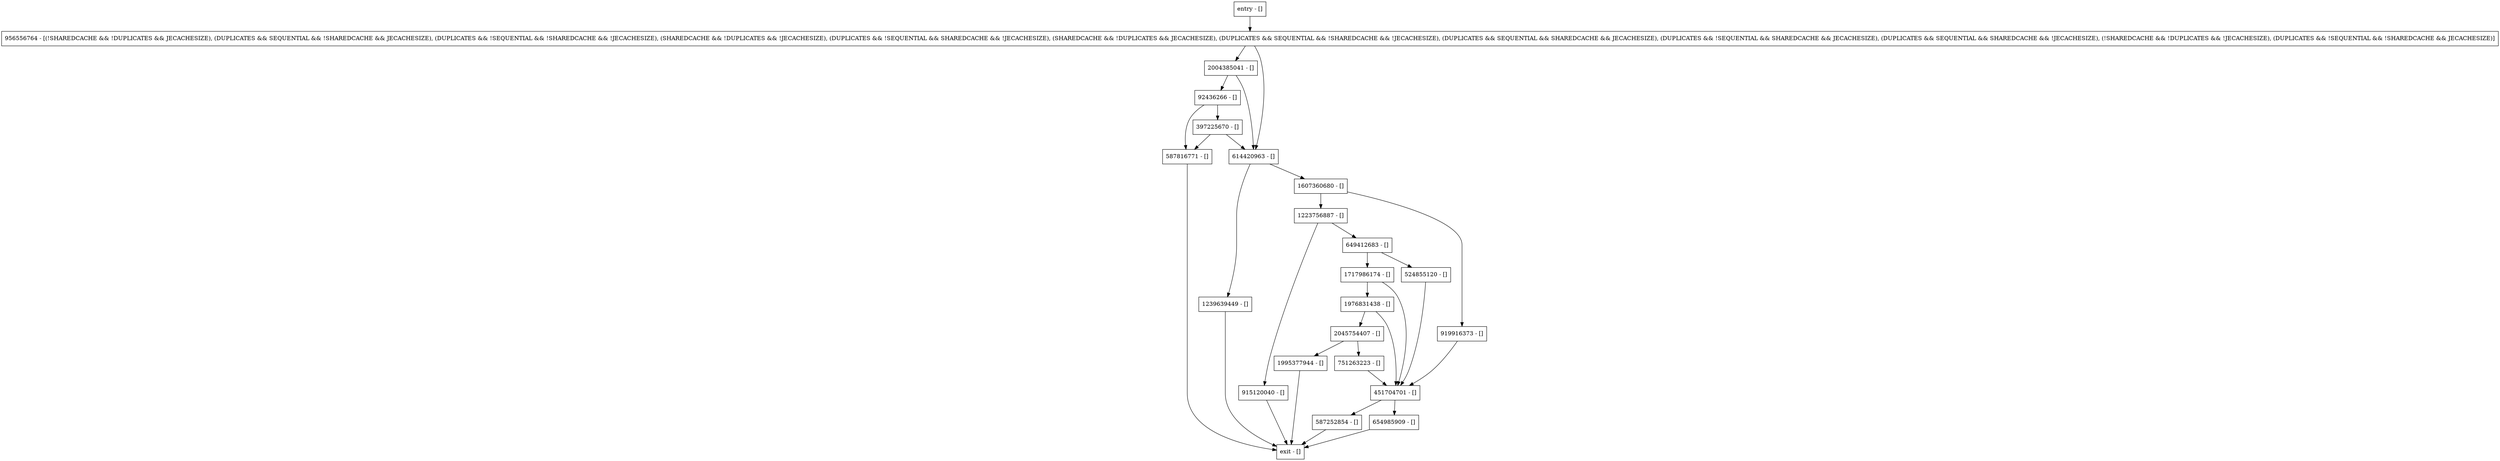 digraph <init> {
node [shape=record];
451704701 [label="451704701 - []"];
2004385041 [label="2004385041 - []"];
1223756887 [label="1223756887 - []"];
649412683 [label="649412683 - []"];
587252854 [label="587252854 - []"];
654985909 [label="654985909 - []"];
1717986174 [label="1717986174 - []"];
92436266 [label="92436266 - []"];
1995377944 [label="1995377944 - []"];
397225670 [label="397225670 - []"];
1607360680 [label="1607360680 - []"];
915120040 [label="915120040 - []"];
entry [label="entry - []"];
exit [label="exit - []"];
751263223 [label="751263223 - []"];
524855120 [label="524855120 - []"];
587816771 [label="587816771 - []"];
2045754407 [label="2045754407 - []"];
956556764 [label="956556764 - [(!SHAREDCACHE && !DUPLICATES && JECACHESIZE), (DUPLICATES && SEQUENTIAL && !SHAREDCACHE && JECACHESIZE), (DUPLICATES && !SEQUENTIAL && !SHAREDCACHE && !JECACHESIZE), (SHAREDCACHE && !DUPLICATES && !JECACHESIZE), (DUPLICATES && !SEQUENTIAL && SHAREDCACHE && !JECACHESIZE), (SHAREDCACHE && !DUPLICATES && JECACHESIZE), (DUPLICATES && SEQUENTIAL && !SHAREDCACHE && !JECACHESIZE), (DUPLICATES && SEQUENTIAL && SHAREDCACHE && JECACHESIZE), (DUPLICATES && !SEQUENTIAL && SHAREDCACHE && JECACHESIZE), (DUPLICATES && SEQUENTIAL && SHAREDCACHE && !JECACHESIZE), (!SHAREDCACHE && !DUPLICATES && !JECACHESIZE), (DUPLICATES && !SEQUENTIAL && !SHAREDCACHE && JECACHESIZE)]"];
919916373 [label="919916373 - []"];
1976831438 [label="1976831438 - []"];
614420963 [label="614420963 - []"];
1239639449 [label="1239639449 - []"];
entry;
exit;
451704701 -> 587252854;
451704701 -> 654985909;
2004385041 -> 92436266;
2004385041 -> 614420963;
1223756887 -> 649412683;
1223756887 -> 915120040;
649412683 -> 524855120;
649412683 -> 1717986174;
587252854 -> exit;
654985909 -> exit;
1717986174 -> 451704701;
1717986174 -> 1976831438;
92436266 -> 587816771;
92436266 -> 397225670;
1995377944 -> exit;
397225670 -> 587816771;
397225670 -> 614420963;
1607360680 -> 1223756887;
1607360680 -> 919916373;
915120040 -> exit;
entry -> 956556764;
751263223 -> 451704701;
524855120 -> 451704701;
587816771 -> exit;
2045754407 -> 751263223;
2045754407 -> 1995377944;
956556764 -> 2004385041;
956556764 -> 614420963;
919916373 -> 451704701;
1976831438 -> 451704701;
1976831438 -> 2045754407;
614420963 -> 1239639449;
614420963 -> 1607360680;
1239639449 -> exit;
}
